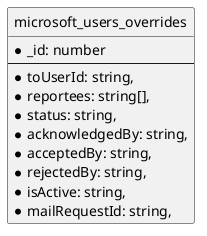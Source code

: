 @startuml ER Diagram
' hide the spot
hide circle

' avoid problems with angled crows feet
skinparam linetype ortho

entity microsoft_users_overrides{
    *_id: number
    --
    *toUserId: string,
    *reportees: string[],
    *status: string,
    *acknowledgedBy: string,
    *acceptedBy: string,
    *rejectedBy: string,
    *isActive: string,
    *mailRequestId: string,
}

@enduml
